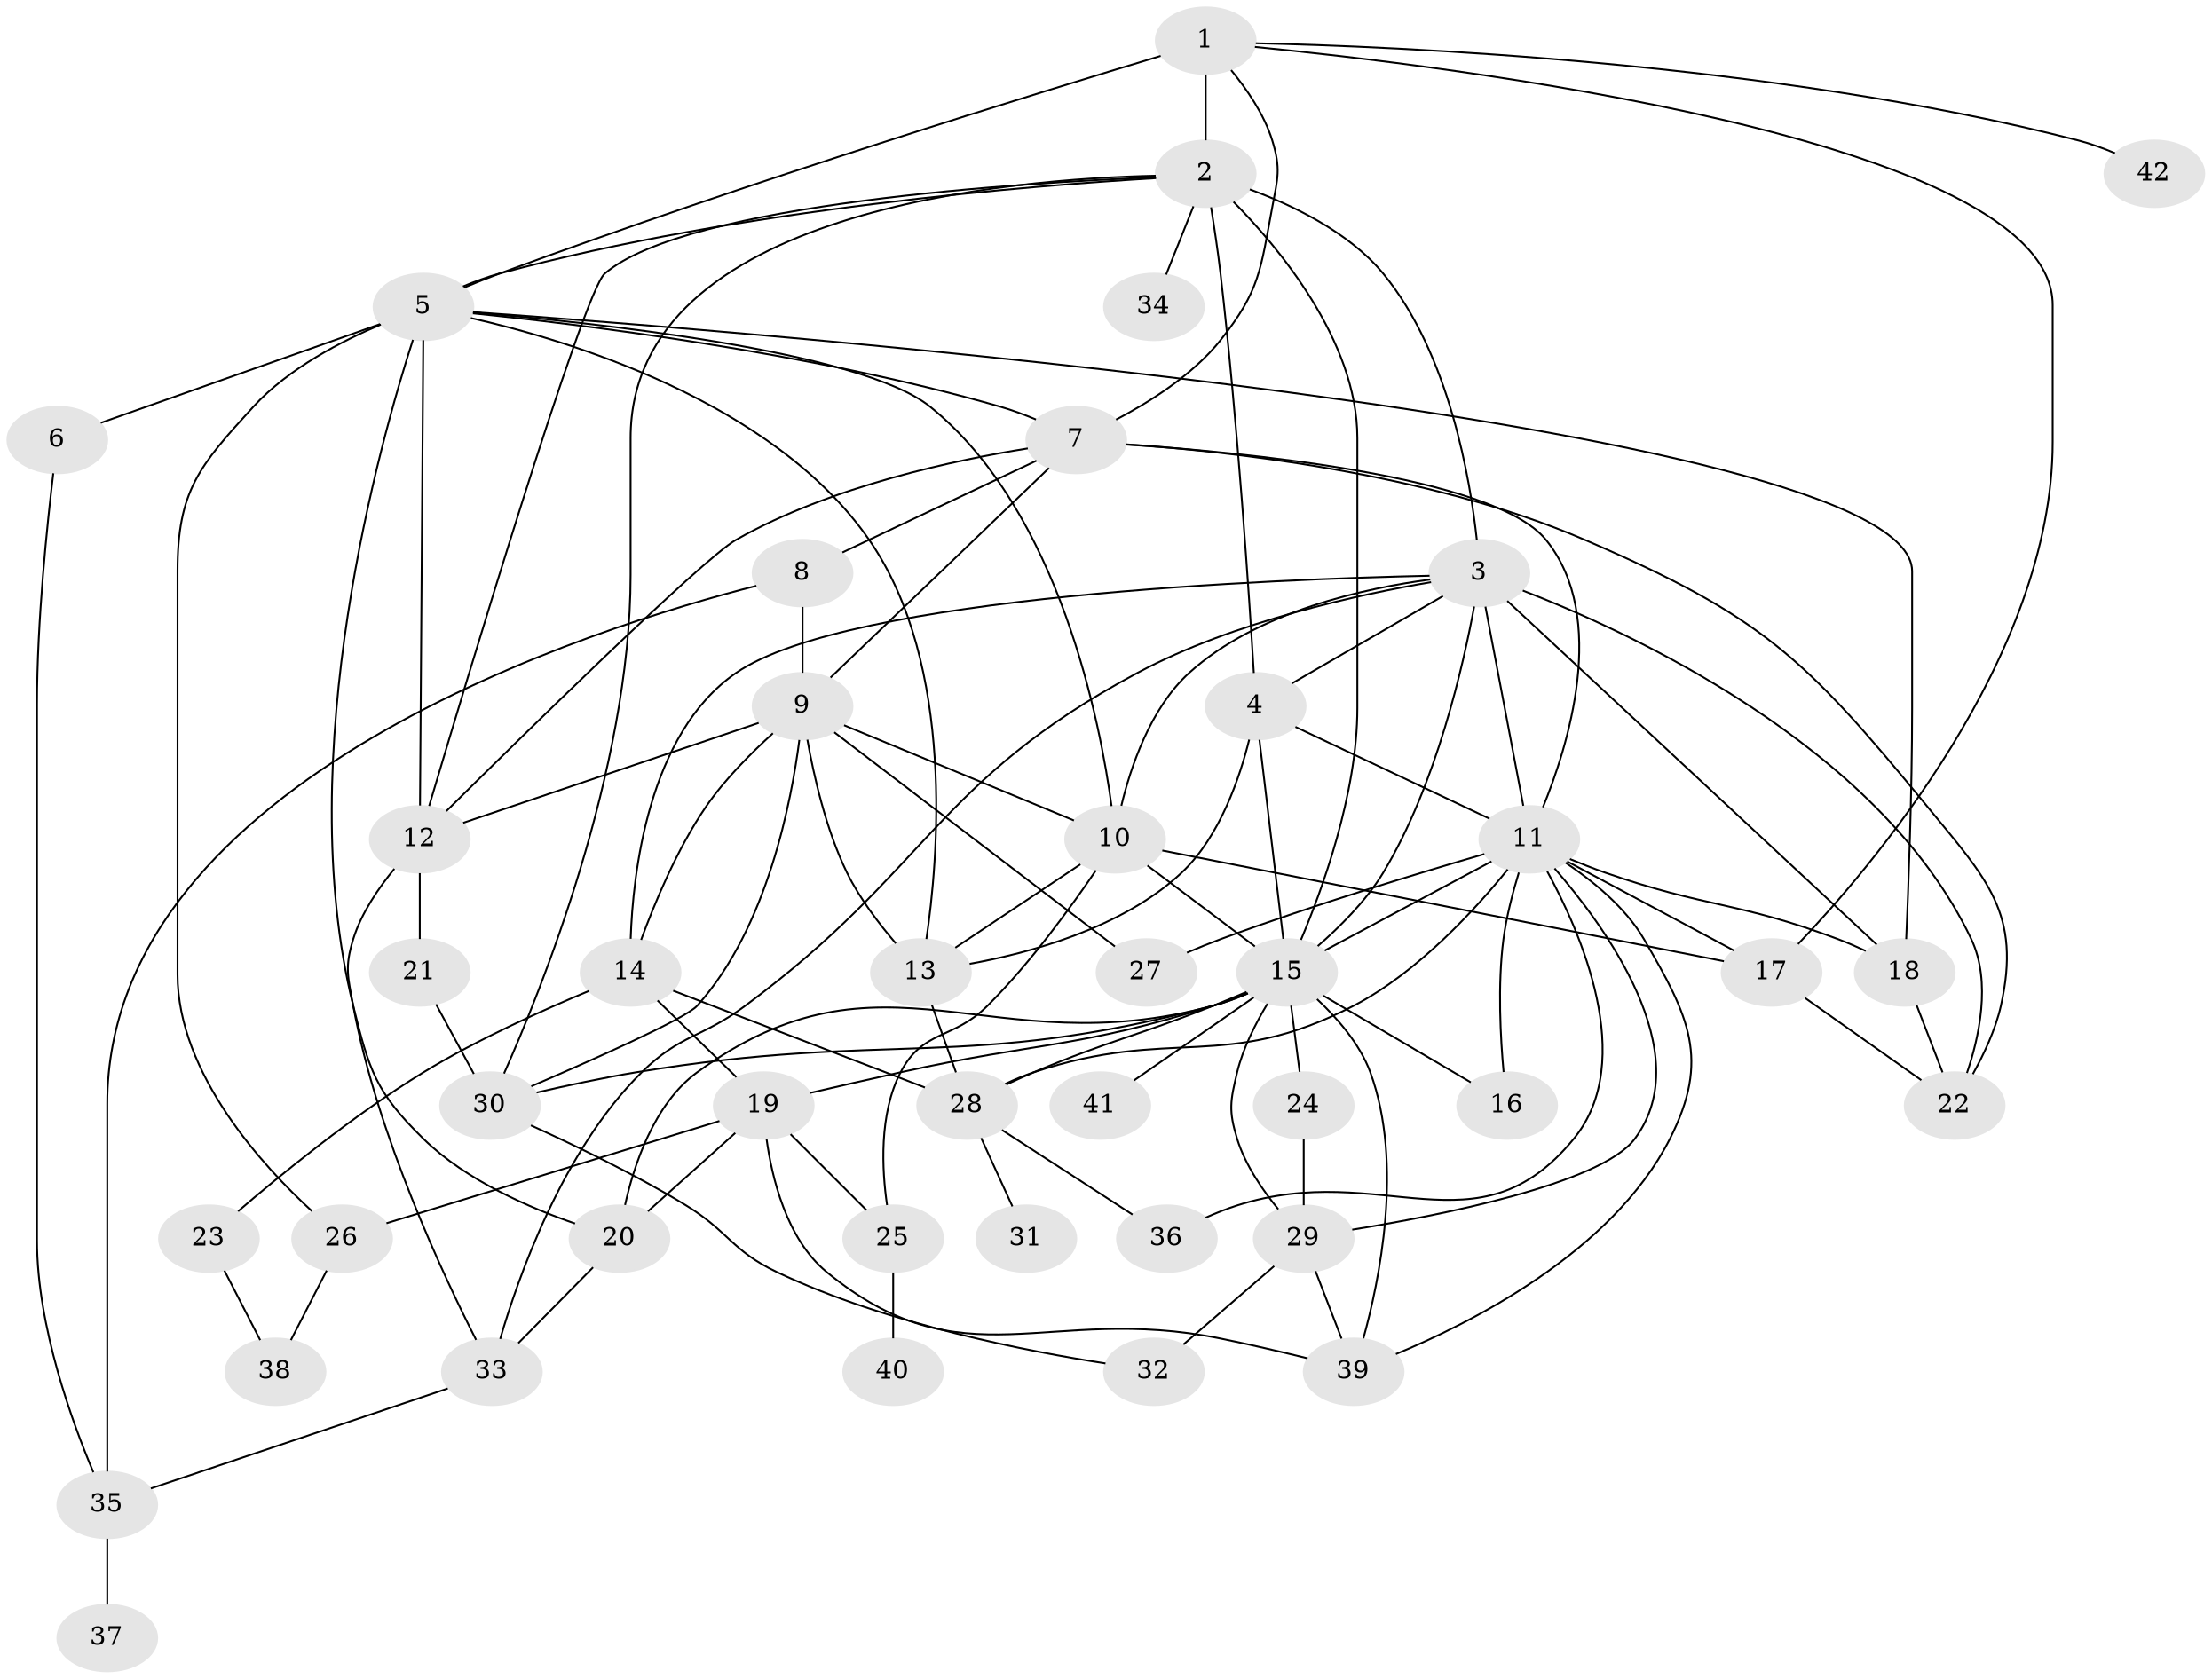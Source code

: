 // original degree distribution, {6: 0.036231884057971016, 8: 0.028985507246376812, 5: 0.12318840579710146, 9: 0.007246376811594203, 3: 0.2608695652173913, 4: 0.08695652173913043, 1: 0.21739130434782608, 2: 0.2391304347826087}
// Generated by graph-tools (version 1.1) at 2025/49/03/04/25 22:49:07]
// undirected, 42 vertices, 92 edges
graph export_dot {
  node [color=gray90,style=filled];
  1;
  2;
  3;
  4;
  5;
  6;
  7;
  8;
  9;
  10;
  11;
  12;
  13;
  14;
  15;
  16;
  17;
  18;
  19;
  20;
  21;
  22;
  23;
  24;
  25;
  26;
  27;
  28;
  29;
  30;
  31;
  32;
  33;
  34;
  35;
  36;
  37;
  38;
  39;
  40;
  41;
  42;
  1 -- 2 [weight=2.0];
  1 -- 5 [weight=3.0];
  1 -- 7 [weight=1.0];
  1 -- 17 [weight=1.0];
  1 -- 42 [weight=1.0];
  2 -- 3 [weight=1.0];
  2 -- 4 [weight=1.0];
  2 -- 5 [weight=1.0];
  2 -- 12 [weight=1.0];
  2 -- 15 [weight=2.0];
  2 -- 30 [weight=1.0];
  2 -- 34 [weight=1.0];
  3 -- 4 [weight=1.0];
  3 -- 10 [weight=1.0];
  3 -- 11 [weight=1.0];
  3 -- 14 [weight=1.0];
  3 -- 15 [weight=1.0];
  3 -- 18 [weight=2.0];
  3 -- 22 [weight=1.0];
  3 -- 33 [weight=1.0];
  4 -- 11 [weight=3.0];
  4 -- 13 [weight=1.0];
  4 -- 15 [weight=1.0];
  5 -- 6 [weight=1.0];
  5 -- 7 [weight=1.0];
  5 -- 10 [weight=1.0];
  5 -- 12 [weight=1.0];
  5 -- 13 [weight=1.0];
  5 -- 18 [weight=2.0];
  5 -- 20 [weight=1.0];
  5 -- 26 [weight=3.0];
  6 -- 35 [weight=1.0];
  7 -- 8 [weight=1.0];
  7 -- 9 [weight=1.0];
  7 -- 11 [weight=1.0];
  7 -- 12 [weight=1.0];
  7 -- 22 [weight=1.0];
  8 -- 9 [weight=1.0];
  8 -- 35 [weight=1.0];
  9 -- 10 [weight=1.0];
  9 -- 12 [weight=1.0];
  9 -- 13 [weight=1.0];
  9 -- 14 [weight=1.0];
  9 -- 27 [weight=1.0];
  9 -- 30 [weight=1.0];
  10 -- 13 [weight=1.0];
  10 -- 15 [weight=1.0];
  10 -- 17 [weight=1.0];
  10 -- 25 [weight=1.0];
  11 -- 15 [weight=2.0];
  11 -- 16 [weight=1.0];
  11 -- 17 [weight=1.0];
  11 -- 18 [weight=2.0];
  11 -- 27 [weight=1.0];
  11 -- 28 [weight=2.0];
  11 -- 29 [weight=1.0];
  11 -- 36 [weight=1.0];
  11 -- 39 [weight=1.0];
  12 -- 21 [weight=1.0];
  12 -- 33 [weight=1.0];
  13 -- 28 [weight=1.0];
  14 -- 19 [weight=1.0];
  14 -- 23 [weight=1.0];
  14 -- 28 [weight=1.0];
  15 -- 16 [weight=1.0];
  15 -- 19 [weight=1.0];
  15 -- 20 [weight=2.0];
  15 -- 24 [weight=1.0];
  15 -- 28 [weight=1.0];
  15 -- 29 [weight=1.0];
  15 -- 30 [weight=1.0];
  15 -- 39 [weight=1.0];
  15 -- 41 [weight=1.0];
  17 -- 22 [weight=1.0];
  18 -- 22 [weight=1.0];
  19 -- 20 [weight=1.0];
  19 -- 25 [weight=1.0];
  19 -- 26 [weight=1.0];
  19 -- 39 [weight=1.0];
  20 -- 33 [weight=1.0];
  21 -- 30 [weight=1.0];
  23 -- 38 [weight=1.0];
  24 -- 29 [weight=1.0];
  25 -- 40 [weight=1.0];
  26 -- 38 [weight=1.0];
  28 -- 31 [weight=2.0];
  28 -- 36 [weight=1.0];
  29 -- 32 [weight=1.0];
  29 -- 39 [weight=1.0];
  30 -- 32 [weight=1.0];
  33 -- 35 [weight=1.0];
  35 -- 37 [weight=1.0];
}
